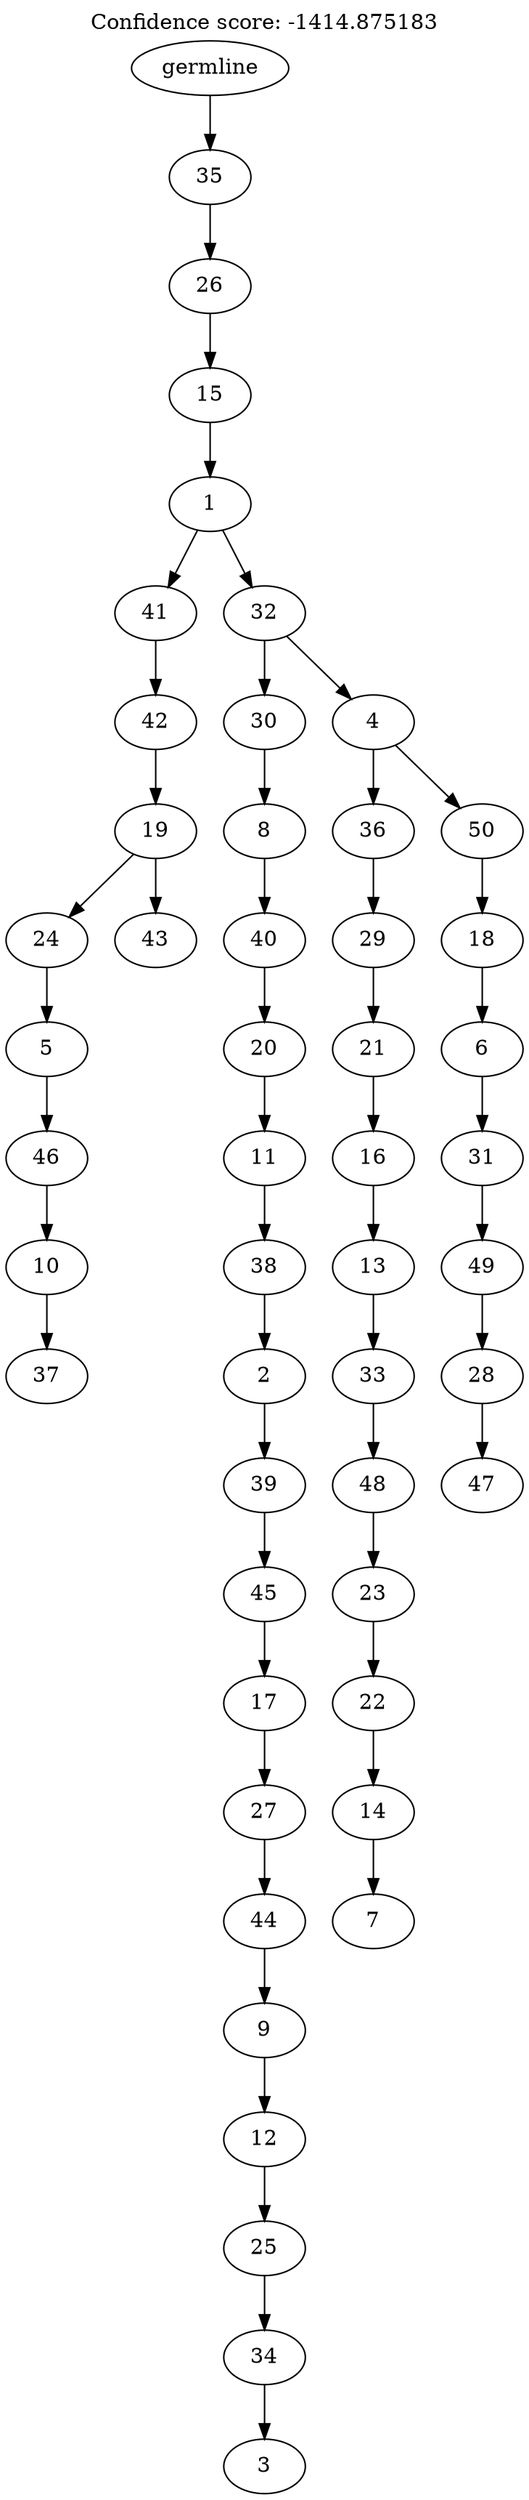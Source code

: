 digraph g {
	"48" -> "49";
	"49" [label="37"];
	"47" -> "48";
	"48" [label="10"];
	"46" -> "47";
	"47" [label="46"];
	"45" -> "46";
	"46" [label="5"];
	"44" -> "45";
	"45" [label="24"];
	"44" -> "50";
	"50" [label="43"];
	"43" -> "44";
	"44" [label="19"];
	"42" -> "43";
	"43" [label="42"];
	"40" -> "41";
	"41" [label="3"];
	"39" -> "40";
	"40" [label="34"];
	"38" -> "39";
	"39" [label="25"];
	"37" -> "38";
	"38" [label="12"];
	"36" -> "37";
	"37" [label="9"];
	"35" -> "36";
	"36" [label="44"];
	"34" -> "35";
	"35" [label="27"];
	"33" -> "34";
	"34" [label="17"];
	"32" -> "33";
	"33" [label="45"];
	"31" -> "32";
	"32" [label="39"];
	"30" -> "31";
	"31" [label="2"];
	"29" -> "30";
	"30" [label="38"];
	"28" -> "29";
	"29" [label="11"];
	"27" -> "28";
	"28" [label="20"];
	"26" -> "27";
	"27" [label="40"];
	"25" -> "26";
	"26" [label="8"];
	"23" -> "24";
	"24" [label="7"];
	"22" -> "23";
	"23" [label="14"];
	"21" -> "22";
	"22" [label="22"];
	"20" -> "21";
	"21" [label="23"];
	"19" -> "20";
	"20" [label="48"];
	"18" -> "19";
	"19" [label="33"];
	"17" -> "18";
	"18" [label="13"];
	"16" -> "17";
	"17" [label="16"];
	"15" -> "16";
	"16" [label="21"];
	"14" -> "15";
	"15" [label="29"];
	"12" -> "13";
	"13" [label="47"];
	"11" -> "12";
	"12" [label="28"];
	"10" -> "11";
	"11" [label="49"];
	"9" -> "10";
	"10" [label="31"];
	"8" -> "9";
	"9" [label="6"];
	"7" -> "8";
	"8" [label="18"];
	"6" -> "7";
	"7" [label="50"];
	"6" -> "14";
	"14" [label="36"];
	"5" -> "6";
	"6" [label="4"];
	"5" -> "25";
	"25" [label="30"];
	"4" -> "5";
	"5" [label="32"];
	"4" -> "42";
	"42" [label="41"];
	"3" -> "4";
	"4" [label="1"];
	"2" -> "3";
	"3" [label="15"];
	"1" -> "2";
	"2" [label="26"];
	"0" -> "1";
	"1" [label="35"];
	"0" [label="germline"];
	labelloc="t";
	label="Confidence score: -1414.875183";
}
